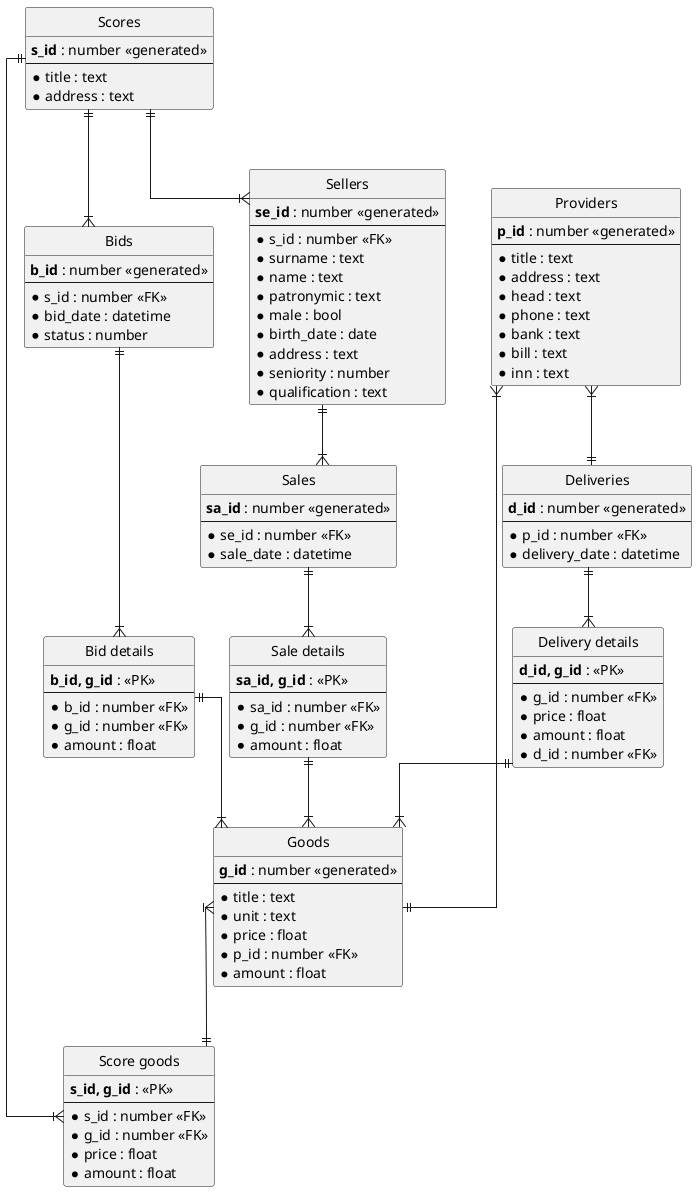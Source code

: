 @startuml

hide circle
skinparam linetype ortho

entity "Scores" as s {
  **s_id** : number <<generated>>
  --
  *title : text
  *address : text
}

entity "Providers" as p {
  **p_id** : number <<generated>>
  --
  *title : text
  *address : text
  *head : text
  *phone : text
  *bank : text
  *bill : text
  *inn : text
}

entity "Goods" as g {
  **g_id** : number <<generated>>
  --
  *title : text
  *unit : text
  *price : float
  *p_id : number <<FK>>
  *amount : float
}

entity "Score goods" as sg {
  **s_id, g_id** : <<PK>>
  --
  *s_id : number <<FK>>
  *g_id : number <<FK>>
  *price : float
  *amount : float
}

entity "Deliveries" as d {
  **d_id** : number <<generated>>
  --
  *p_id : number <<FK>>
  *delivery_date : datetime
}

entity "Delivery details" as dd {
  **d_id, g_id** : <<PK>>
  --
  *g_id : number <<FK>>
  *price : float
  *amount : float
  *d_id : number <<FK>>
}

entity "Bids" as b {
  **b_id** : number <<generated>>
  --
  *s_id : number <<FK>>
  *bid_date : datetime
  *status : number
}

entity "Bid details" as bd {
  **b_id, g_id** : <<PK>>
  --
  *b_id : number <<FK>>
  *g_id : number <<FK>>
  *amount : float
}

entity "Sellers" as se {
  **se_id** : number <<generated>>
  --
  *s_id : number <<FK>>
  *surname : text
  *name : text
  *patronymic : text
  *male : bool
  *birth_date : date
  *address : text
  *seniority : number
  *qualification : text
}

entity "Sales" as sa {
  **sa_id** : number <<generated>>
  --
  *se_id : number <<FK>>
  *sale_date : datetime
}

entity "Sale details" as sd {
  **sa_id, g_id** : <<PK>>
  --
  *sa_id : number <<FK>>
  *g_id : number <<FK>>
  *amount : float
}

s ||--|{ se
s ||--|{ sg
s ||--|{ b

b ||--|{ bd
bd ||--|{ g

p }|--|| d
d ||--|{ dd
dd ||--|{ g

p }|--|| g
g }|--|| sg

sa ||--|{ sd
sd ||--|{ g
se ||--|{ sa

@enduml
